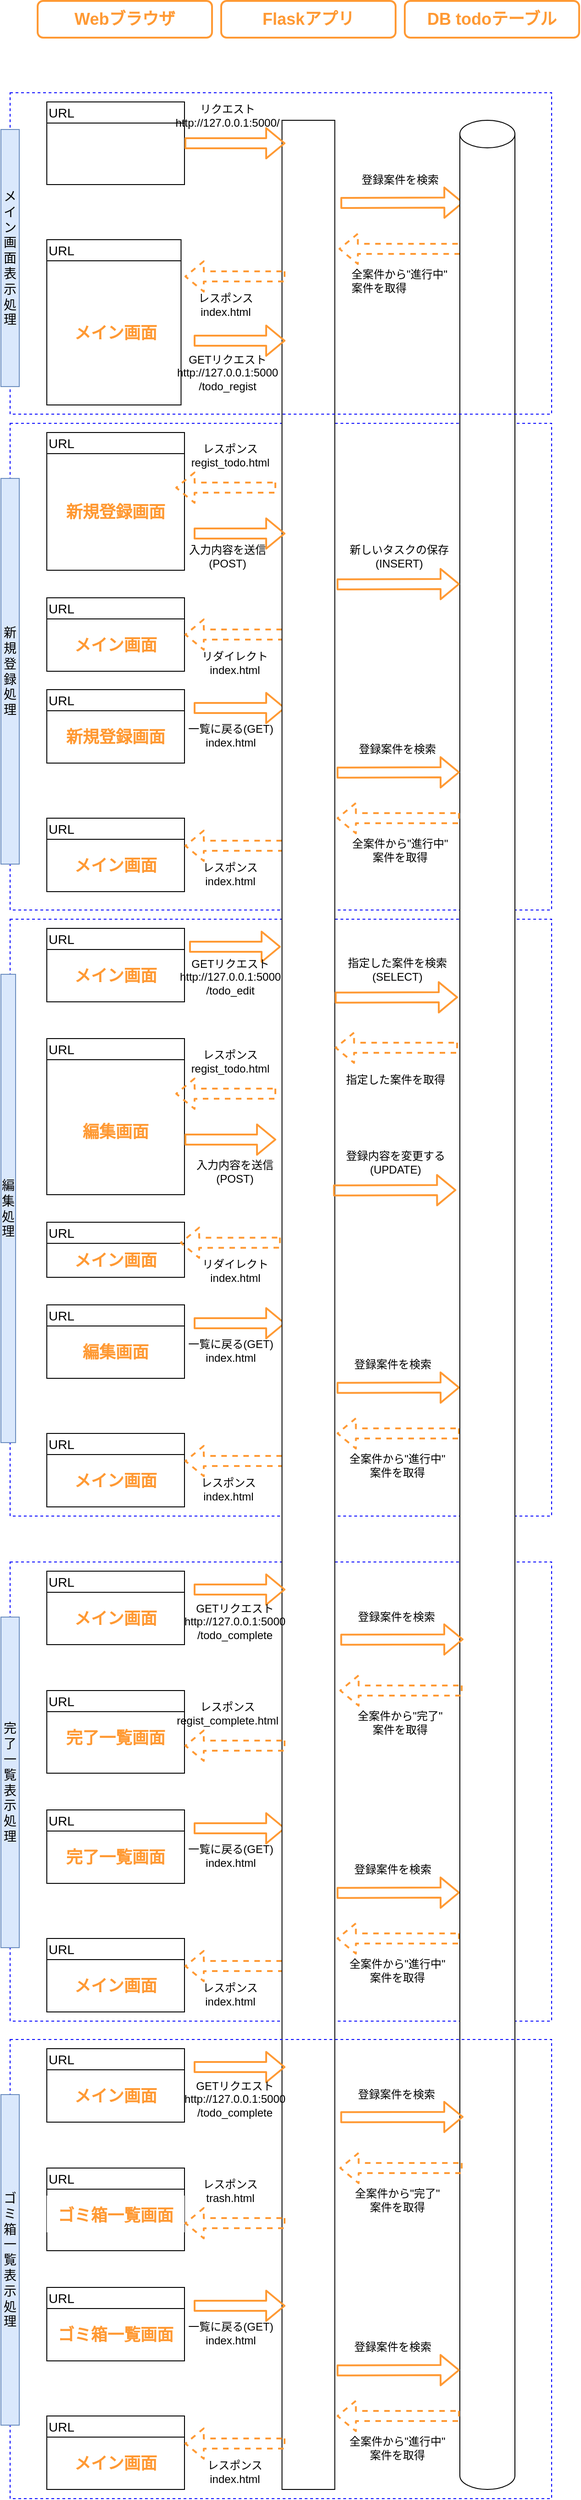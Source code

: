 <mxfile>
    <diagram id="ekXSIbV9yLnhJNAscS5V" name="ページ1">
        <mxGraphModel dx="1659" dy="563" grid="1" gridSize="10" guides="1" tooltips="1" connect="1" arrows="1" fold="1" page="1" pageScale="1" pageWidth="827" pageHeight="1169" math="0" shadow="0">
            <root>
                <mxCell id="0"/>
                <mxCell id="118" value="枠線専用レイヤー" style="" parent="0"/>
                <mxCell id="178" value="" style="group;strokeColor=#0000FF;dashed=1;container=0;" parent="118" vertex="1" connectable="0">
                    <mxGeometry x="-40" y="1020" width="590" height="650" as="geometry"/>
                </mxCell>
                <mxCell id="124" value="" style="rounded=0;whiteSpace=wrap;html=1;dashed=1;fillColor=none;strokeColor=#0000FF;" parent="118" vertex="1">
                    <mxGeometry x="-40" y="1720" width="590" height="500" as="geometry"/>
                </mxCell>
                <mxCell id="122" value="&lt;span style=&quot;font-weight: normal;&quot;&gt;&lt;font style=&quot;font-size: 14px;&quot;&gt;URL&lt;/font&gt;&lt;/span&gt;" style="swimlane;whiteSpace=wrap;html=1;align=left;" parent="118" vertex="1">
                    <mxGeometry y="1350" width="150" height="60" as="geometry"/>
                </mxCell>
                <mxCell id="123" value="メイン画面" style="text;align=center;verticalAlign=middle;resizable=0;points=[];autosize=1;strokeColor=none;fillColor=none;fontSize=18;fontColor=#FF9933;fontStyle=1" parent="122" vertex="1">
                    <mxGeometry x="20" y="20" width="110" height="40" as="geometry"/>
                </mxCell>
                <mxCell id="127" value="&lt;span style=&quot;font-weight: normal;&quot;&gt;&lt;font style=&quot;font-size: 14px;&quot;&gt;URL&lt;/font&gt;&lt;/span&gt;" style="swimlane;whiteSpace=wrap;html=1;align=left;" parent="118" vertex="1">
                    <mxGeometry y="670" width="150" height="80" as="geometry"/>
                </mxCell>
                <mxCell id="128" value="メイン画面" style="text;align=center;verticalAlign=middle;resizable=0;points=[];autosize=1;strokeColor=none;fillColor=none;fontSize=18;fontColor=#FF9933;fontStyle=1" parent="127" vertex="1">
                    <mxGeometry x="20" y="30" width="110" height="40" as="geometry"/>
                </mxCell>
                <mxCell id="136" value="" style="shape=flexArrow;endArrow=classic;html=1;exitX=1;exitY=0.5;exitDx=0;exitDy=0;strokeColor=#FF9933;strokeWidth=2;entryX=-0.033;entryY=0.233;entryDx=0;entryDy=0;entryPerimeter=0;" parent="118" edge="1">
                    <mxGeometry width="50" height="50" relative="1" as="geometry">
                        <mxPoint x="319.84" y="240" as="sourcePoint"/>
                        <mxPoint x="454.11" y="239.61" as="targetPoint"/>
                    </mxGeometry>
                </mxCell>
                <mxCell id="137" value="登録案件を検索" style="text;html=1;align=center;verticalAlign=middle;whiteSpace=wrap;rounded=0;" parent="118" vertex="1">
                    <mxGeometry x="340" y="200" width="90" height="30" as="geometry"/>
                </mxCell>
                <mxCell id="138" value="全案件から&quot;進行中&quot;&lt;div&gt;案件を取得&lt;/div&gt;" style="text;html=1;align=left;verticalAlign=middle;whiteSpace=wrap;rounded=0;" parent="118" vertex="1">
                    <mxGeometry x="330" y="310" width="120" height="30" as="geometry"/>
                </mxCell>
                <mxCell id="140" value="" style="shape=flexArrow;endArrow=classic;html=1;exitX=1;exitY=0.5;exitDx=0;exitDy=0;strokeColor=#FF9933;strokeWidth=2;entryX=-0.033;entryY=0.233;entryDx=0;entryDy=0;entryPerimeter=0;dashed=1;" parent="118" edge="1">
                    <mxGeometry width="50" height="50" relative="1" as="geometry">
                        <mxPoint x="452.13" y="290" as="sourcePoint"/>
                        <mxPoint x="317.88" y="290" as="targetPoint"/>
                    </mxGeometry>
                </mxCell>
                <mxCell id="146" value="" style="group" parent="118" vertex="1" connectable="0">
                    <mxGeometry x="150" y="710" width="109.988" height="45.59" as="geometry"/>
                </mxCell>
                <mxCell id="147" value="" style="shape=flexArrow;endArrow=classic;html=1;strokeColor=#FF9933;strokeWidth=2;entryX=-0.033;entryY=0.233;entryDx=0;entryDy=0;entryPerimeter=0;dashed=1;exitX=0.065;exitY=0.328;exitDx=0;exitDy=0;exitPerimeter=0;" parent="146" edge="1">
                    <mxGeometry width="50" height="50" relative="1" as="geometry">
                        <mxPoint x="109.988" as="sourcePoint"/>
                        <mxPoint y="0.08" as="targetPoint"/>
                    </mxGeometry>
                </mxCell>
                <mxCell id="148" value="リダイレクト&lt;br&gt;&lt;div&gt;&lt;div&gt;index.html&lt;/div&gt;&lt;/div&gt;" style="text;html=1;align=center;verticalAlign=middle;whiteSpace=wrap;rounded=0;" parent="146" vertex="1">
                    <mxGeometry x="15" y="15.59" width="79.99" height="30" as="geometry"/>
                </mxCell>
                <mxCell id="149" value="" style="group" parent="118" vertex="1" connectable="0">
                    <mxGeometry y="770" width="260" height="220" as="geometry"/>
                </mxCell>
                <mxCell id="129" value="&lt;span style=&quot;font-weight: normal;&quot;&gt;&lt;font style=&quot;font-size: 14px;&quot;&gt;URL&lt;/font&gt;&lt;/span&gt;" style="swimlane;whiteSpace=wrap;html=1;align=left;" parent="149" vertex="1">
                    <mxGeometry width="150" height="80" as="geometry"/>
                </mxCell>
                <mxCell id="130" value="新規登録画面" style="text;align=center;verticalAlign=middle;resizable=0;points=[];autosize=1;strokeColor=none;fillColor=none;fontSize=18;fontColor=#FF9933;fontStyle=1" parent="129" vertex="1">
                    <mxGeometry x="10" y="30" width="130" height="40" as="geometry"/>
                </mxCell>
                <mxCell id="54" value="" style="shape=flexArrow;endArrow=classic;html=1;exitX=1;exitY=0.5;exitDx=0;exitDy=0;strokeColor=#FF9933;strokeWidth=2;" parent="149" edge="1">
                    <mxGeometry width="50" height="50" relative="1" as="geometry">
                        <mxPoint x="160" y="20" as="sourcePoint"/>
                        <mxPoint x="260" y="20" as="targetPoint"/>
                    </mxGeometry>
                </mxCell>
                <mxCell id="135" value="一覧に戻る(GET)&lt;div&gt;index.html&lt;/div&gt;" style="text;html=1;align=center;verticalAlign=middle;resizable=0;points=[];autosize=1;strokeColor=none;fillColor=none;" parent="149" vertex="1">
                    <mxGeometry x="140" y="30" width="120" height="40" as="geometry"/>
                </mxCell>
                <mxCell id="142" value="&lt;span style=&quot;font-weight: normal;&quot;&gt;&lt;font style=&quot;font-size: 14px;&quot;&gt;URL&lt;/font&gt;&lt;/span&gt;" style="swimlane;whiteSpace=wrap;html=1;align=left;" parent="149" vertex="1">
                    <mxGeometry y="140" width="150" height="80" as="geometry"/>
                </mxCell>
                <mxCell id="143" value="メイン画面" style="text;align=center;verticalAlign=middle;resizable=0;points=[];autosize=1;strokeColor=none;fillColor=none;fontSize=18;fontColor=#FF9933;fontStyle=1" parent="142" vertex="1">
                    <mxGeometry x="20" y="30" width="110" height="40" as="geometry"/>
                </mxCell>
                <mxCell id="17" value="" style="shape=flexArrow;endArrow=classic;html=1;strokeColor=#FF9933;strokeWidth=2;entryX=-0.033;entryY=0.233;entryDx=0;entryDy=0;entryPerimeter=0;dashed=1;exitX=0.065;exitY=0.328;exitDx=0;exitDy=0;exitPerimeter=0;" parent="149" edge="1">
                    <mxGeometry width="50" height="50" relative="1" as="geometry">
                        <mxPoint x="259.988" y="170" as="sourcePoint"/>
                        <mxPoint x="150" y="170.08" as="targetPoint"/>
                    </mxGeometry>
                </mxCell>
                <mxCell id="158" value="" style="shape=flexArrow;endArrow=classic;html=1;exitX=1;exitY=0.5;exitDx=0;exitDy=0;strokeColor=#FF9933;strokeWidth=2;entryX=-0.033;entryY=0.233;entryDx=0;entryDy=0;entryPerimeter=0;" parent="118" edge="1">
                    <mxGeometry width="50" height="50" relative="1" as="geometry">
                        <mxPoint x="315.73" y="2080.39" as="sourcePoint"/>
                        <mxPoint x="450" y="2080" as="targetPoint"/>
                    </mxGeometry>
                </mxCell>
                <mxCell id="159" value="" style="shape=flexArrow;endArrow=classic;html=1;exitX=1;exitY=0.5;exitDx=0;exitDy=0;strokeColor=#FF9933;strokeWidth=2;entryX=-0.033;entryY=0.233;entryDx=0;entryDy=0;entryPerimeter=0;dashed=1;" parent="118" edge="1">
                    <mxGeometry width="50" height="50" relative="1" as="geometry">
                        <mxPoint x="450" y="2130" as="sourcePoint"/>
                        <mxPoint x="315.75" y="2130" as="targetPoint"/>
                    </mxGeometry>
                </mxCell>
                <mxCell id="160" value="登録案件を検索" style="text;html=1;align=center;verticalAlign=middle;whiteSpace=wrap;rounded=0;" parent="118" vertex="1">
                    <mxGeometry x="331.98" y="2040" width="90" height="30" as="geometry"/>
                </mxCell>
                <mxCell id="161" value="全案件から&quot;進行中&quot;&lt;div&gt;案件を取得&lt;/div&gt;" style="text;html=1;align=center;verticalAlign=middle;whiteSpace=wrap;rounded=0;" parent="118" vertex="1">
                    <mxGeometry x="321.88" y="2150" width="120" height="30" as="geometry"/>
                </mxCell>
                <mxCell id="162" value="" style="group" parent="118" vertex="1" connectable="0">
                    <mxGeometry x="145.01" y="2160" width="109.988" height="45.59" as="geometry"/>
                </mxCell>
                <mxCell id="163" value="レスポンス&lt;div&gt;&lt;div&gt;index.html&lt;/div&gt;&lt;/div&gt;" style="text;html=1;align=center;verticalAlign=middle;whiteSpace=wrap;rounded=0;" parent="162" vertex="1">
                    <mxGeometry x="15" y="15.59" width="79.99" height="30" as="geometry"/>
                </mxCell>
                <mxCell id="164" value="" style="group" parent="118" vertex="1" connectable="0">
                    <mxGeometry y="1440" width="260" height="220" as="geometry"/>
                </mxCell>
                <mxCell id="165" value="&lt;span style=&quot;font-weight: normal;&quot;&gt;&lt;font style=&quot;font-size: 14px;&quot;&gt;URL&lt;/font&gt;&lt;/span&gt;" style="swimlane;whiteSpace=wrap;html=1;align=left;" parent="164" vertex="1">
                    <mxGeometry width="150" height="80" as="geometry"/>
                </mxCell>
                <mxCell id="166" value="編集画面" style="text;align=center;verticalAlign=middle;resizable=0;points=[];autosize=1;strokeColor=none;fillColor=none;fontSize=18;fontColor=#FF9933;fontStyle=1" parent="165" vertex="1">
                    <mxGeometry x="25" y="30" width="100" height="40" as="geometry"/>
                </mxCell>
                <mxCell id="167" value="" style="shape=flexArrow;endArrow=classic;html=1;exitX=1;exitY=0.5;exitDx=0;exitDy=0;strokeColor=#FF9933;strokeWidth=2;" parent="164" edge="1">
                    <mxGeometry width="50" height="50" relative="1" as="geometry">
                        <mxPoint x="160" y="20" as="sourcePoint"/>
                        <mxPoint x="260" y="20" as="targetPoint"/>
                    </mxGeometry>
                </mxCell>
                <mxCell id="168" value="一覧に戻る(GET)&lt;div&gt;index.html&lt;/div&gt;" style="text;html=1;align=center;verticalAlign=middle;resizable=0;points=[];autosize=1;strokeColor=none;fillColor=none;" parent="164" vertex="1">
                    <mxGeometry x="140" y="30" width="120" height="40" as="geometry"/>
                </mxCell>
                <mxCell id="169" value="&lt;span style=&quot;font-weight: normal;&quot;&gt;&lt;font style=&quot;font-size: 14px;&quot;&gt;URL&lt;/font&gt;&lt;/span&gt;" style="swimlane;whiteSpace=wrap;html=1;align=left;" parent="164" vertex="1">
                    <mxGeometry y="140" width="150" height="80" as="geometry"/>
                </mxCell>
                <mxCell id="170" value="メイン画面" style="text;align=center;verticalAlign=middle;resizable=0;points=[];autosize=1;strokeColor=none;fillColor=none;fontSize=18;fontColor=#FF9933;fontStyle=1" parent="169" vertex="1">
                    <mxGeometry x="20" y="30" width="110" height="40" as="geometry"/>
                </mxCell>
                <mxCell id="171" value="" style="shape=flexArrow;endArrow=classic;html=1;strokeColor=#FF9933;strokeWidth=2;entryX=-0.033;entryY=0.233;entryDx=0;entryDy=0;entryPerimeter=0;dashed=1;exitX=0.065;exitY=0.328;exitDx=0;exitDy=0;exitPerimeter=0;" parent="164" edge="1">
                    <mxGeometry width="50" height="50" relative="1" as="geometry">
                        <mxPoint x="259.988" y="170" as="sourcePoint"/>
                        <mxPoint x="150" y="170.08" as="targetPoint"/>
                    </mxGeometry>
                </mxCell>
                <mxCell id="172" value="" style="shape=flexArrow;endArrow=classic;html=1;exitX=1;exitY=0.5;exitDx=0;exitDy=0;strokeColor=#FF9933;strokeWidth=2;entryX=-0.033;entryY=0.233;entryDx=0;entryDy=0;entryPerimeter=0;" parent="118" edge="1">
                    <mxGeometry width="50" height="50" relative="1" as="geometry">
                        <mxPoint x="315.73" y="1530.39" as="sourcePoint"/>
                        <mxPoint x="450" y="1530" as="targetPoint"/>
                    </mxGeometry>
                </mxCell>
                <mxCell id="173" value="" style="shape=flexArrow;endArrow=classic;html=1;exitX=1;exitY=0.5;exitDx=0;exitDy=0;strokeColor=#FF9933;strokeWidth=2;entryX=-0.033;entryY=0.233;entryDx=0;entryDy=0;entryPerimeter=0;dashed=1;" parent="118" edge="1">
                    <mxGeometry width="50" height="50" relative="1" as="geometry">
                        <mxPoint x="450" y="1580" as="sourcePoint"/>
                        <mxPoint x="315.75" y="1580" as="targetPoint"/>
                    </mxGeometry>
                </mxCell>
                <mxCell id="174" value="登録案件を検索" style="text;html=1;align=center;verticalAlign=middle;whiteSpace=wrap;rounded=0;" parent="118" vertex="1">
                    <mxGeometry x="331.98" y="1490" width="90" height="30" as="geometry"/>
                </mxCell>
                <mxCell id="175" value="全案件から&quot;進行中&quot;&lt;div&gt;案件を取得&lt;/div&gt;" style="text;html=1;align=center;verticalAlign=middle;whiteSpace=wrap;rounded=0;" parent="118" vertex="1">
                    <mxGeometry x="321.88" y="1600" width="120" height="30" as="geometry"/>
                </mxCell>
                <mxCell id="176" value="" style="group" parent="118" vertex="1" connectable="0">
                    <mxGeometry x="142.5" y="1610" width="109.988" height="45.59" as="geometry"/>
                </mxCell>
                <mxCell id="177" value="レスポンス&lt;div&gt;&lt;div&gt;index.html&lt;/div&gt;&lt;/div&gt;" style="text;html=1;align=center;verticalAlign=middle;whiteSpace=wrap;rounded=0;" parent="176" vertex="1">
                    <mxGeometry x="15" y="15.59" width="79.99" height="30" as="geometry"/>
                </mxCell>
                <mxCell id="151" value="&lt;span style=&quot;font-weight: normal;&quot;&gt;&lt;font style=&quot;font-size: 14px;&quot;&gt;URL&lt;/font&gt;&lt;/span&gt;" style="swimlane;whiteSpace=wrap;html=1;align=left;" parent="118" vertex="1">
                    <mxGeometry y="1990" width="150" height="80" as="geometry"/>
                </mxCell>
                <mxCell id="152" value="完了一覧画面" style="text;align=center;verticalAlign=middle;resizable=0;points=[];autosize=1;strokeColor=none;fillColor=none;fontSize=18;fontColor=#FF9933;fontStyle=1" parent="151" vertex="1">
                    <mxGeometry x="10" y="30" width="130" height="40" as="geometry"/>
                </mxCell>
                <mxCell id="153" value="" style="shape=flexArrow;endArrow=classic;html=1;exitX=1;exitY=0.5;exitDx=0;exitDy=0;strokeColor=#FF9933;strokeWidth=2;" parent="118" edge="1">
                    <mxGeometry width="50" height="50" relative="1" as="geometry">
                        <mxPoint x="160" y="2010" as="sourcePoint"/>
                        <mxPoint x="260" y="2010" as="targetPoint"/>
                    </mxGeometry>
                </mxCell>
                <mxCell id="154" value="一覧に戻る(GET)&lt;div&gt;index.html&lt;/div&gt;" style="text;html=1;align=center;verticalAlign=middle;resizable=0;points=[];autosize=1;strokeColor=none;fillColor=none;" parent="118" vertex="1">
                    <mxGeometry x="140" y="2020" width="120" height="40" as="geometry"/>
                </mxCell>
                <mxCell id="155" value="&lt;span style=&quot;font-weight: normal;&quot;&gt;&lt;font style=&quot;font-size: 14px;&quot;&gt;URL&lt;/font&gt;&lt;/span&gt;" style="swimlane;whiteSpace=wrap;html=1;align=left;" parent="118" vertex="1">
                    <mxGeometry y="2130" width="150" height="80" as="geometry"/>
                </mxCell>
                <mxCell id="156" value="メイン画面" style="text;align=center;verticalAlign=middle;resizable=0;points=[];autosize=1;strokeColor=none;fillColor=none;fontSize=18;fontColor=#FF9933;fontStyle=1" parent="155" vertex="1">
                    <mxGeometry x="20" y="30" width="110" height="40" as="geometry"/>
                </mxCell>
                <mxCell id="157" value="" style="shape=flexArrow;endArrow=classic;html=1;strokeColor=#FF9933;strokeWidth=2;entryX=-0.033;entryY=0.233;entryDx=0;entryDy=0;entryPerimeter=0;dashed=1;exitX=0.065;exitY=0.328;exitDx=0;exitDy=0;exitPerimeter=0;" parent="118" edge="1">
                    <mxGeometry width="50" height="50" relative="1" as="geometry">
                        <mxPoint x="259.988" y="2160" as="sourcePoint"/>
                        <mxPoint x="150" y="2160.08" as="targetPoint"/>
                    </mxGeometry>
                </mxCell>
                <mxCell id="179" value="&lt;span style=&quot;font-weight: normal;&quot;&gt;&lt;font style=&quot;font-size: 14px;&quot;&gt;URL&lt;/font&gt;&lt;/span&gt;" style="swimlane;whiteSpace=wrap;html=1;align=left;" parent="118" vertex="1">
                    <mxGeometry y="1730" width="150" height="80" as="geometry"/>
                </mxCell>
                <mxCell id="180" value="メイン画面" style="text;align=center;verticalAlign=middle;resizable=0;points=[];autosize=1;strokeColor=none;fillColor=none;fontSize=18;fontColor=#FF9933;fontStyle=1" parent="179" vertex="1">
                    <mxGeometry x="20" y="30" width="110" height="40" as="geometry"/>
                </mxCell>
                <mxCell id="112" value="" style="rounded=0;whiteSpace=wrap;html=1;dashed=1;fillColor=none;strokeColor=#0000FF;" parent="118" vertex="1">
                    <mxGeometry x="-40" y="480" width="590" height="530" as="geometry"/>
                </mxCell>
                <mxCell id="2" value="Webブラウザ" style="rounded=1;whiteSpace=wrap;strokeColor=#FF9933;strokeWidth=2;fontStyle=1;fontSize=18;fontColor=#FF9933;" parent="118" vertex="1">
                    <mxGeometry x="-10" y="20" width="190" height="40" as="geometry"/>
                </mxCell>
                <mxCell id="3" value="Flaskアプリ" style="rounded=1;whiteSpace=wrap;strokeColor=#FF9933;strokeWidth=2;fontSize=18;fontStyle=1;fontColor=#FF9933;" parent="118" vertex="1">
                    <mxGeometry x="190" y="20" width="190" height="40" as="geometry"/>
                </mxCell>
                <mxCell id="4" value="DB todoテーブル" style="rounded=1;whiteSpace=wrap;strokeColor=#FF9933;strokeWidth=2;fontStyle=1;fontSize=18;fontColor=#FF9933;" parent="118" vertex="1">
                    <mxGeometry x="390" y="20" width="190" height="40" as="geometry"/>
                </mxCell>
                <mxCell id="7" value="&lt;font style=&quot;font-size: 14px; font-weight: normal;&quot;&gt;URL&lt;/font&gt;" style="swimlane;whiteSpace=wrap;html=1;align=left;" parent="118" vertex="1">
                    <mxGeometry y="130" width="150" height="90" as="geometry"/>
                </mxCell>
                <mxCell id="9" value="" style="rounded=0;whiteSpace=wrap;html=1;" parent="118" vertex="1">
                    <mxGeometry x="256.25" y="150" width="57.5" height="2580" as="geometry"/>
                </mxCell>
                <mxCell id="10" value="" style="shape=flexArrow;endArrow=classic;html=1;exitX=1;exitY=0.5;exitDx=0;exitDy=0;strokeColor=#FF9933;strokeWidth=2;" parent="118" source="7" edge="1">
                    <mxGeometry width="50" height="50" relative="1" as="geometry">
                        <mxPoint x="230" y="180" as="sourcePoint"/>
                        <mxPoint x="260" y="175" as="targetPoint"/>
                    </mxGeometry>
                </mxCell>
                <mxCell id="14" value="" style="shape=cylinder3;whiteSpace=wrap;html=1;boundedLbl=1;backgroundOutline=1;size=15;" parent="118" vertex="1">
                    <mxGeometry x="450" y="150" width="60" height="2580" as="geometry"/>
                </mxCell>
                <mxCell id="15" value="" style="shape=flexArrow;endArrow=classic;html=1;exitX=1;exitY=0.5;exitDx=0;exitDy=0;strokeColor=#FF9933;strokeWidth=2;entryX=-0.033;entryY=0.233;entryDx=0;entryDy=0;entryPerimeter=0;" parent="118" edge="1">
                    <mxGeometry width="50" height="50" relative="1" as="geometry">
                        <mxPoint x="315.73" y="860.39" as="sourcePoint"/>
                        <mxPoint x="450" y="860.0" as="targetPoint"/>
                    </mxGeometry>
                </mxCell>
                <mxCell id="16" value="" style="shape=flexArrow;endArrow=classic;html=1;exitX=1;exitY=0.5;exitDx=0;exitDy=0;strokeColor=#FF9933;strokeWidth=2;entryX=-0.033;entryY=0.233;entryDx=0;entryDy=0;entryPerimeter=0;dashed=1;" parent="118" edge="1">
                    <mxGeometry width="50" height="50" relative="1" as="geometry">
                        <mxPoint x="450" y="910" as="sourcePoint"/>
                        <mxPoint x="315.75" y="910" as="targetPoint"/>
                    </mxGeometry>
                </mxCell>
                <mxCell id="18" value="&lt;font&gt;リクエスト&lt;/font&gt;&lt;div&gt;&lt;font&gt;http://127.0.0.1:5000/&lt;/font&gt;&lt;/div&gt;" style="text;html=1;align=center;verticalAlign=middle;whiteSpace=wrap;rounded=0;" parent="118" vertex="1">
                    <mxGeometry x="137.49" y="130" width="120" height="30" as="geometry"/>
                </mxCell>
                <mxCell id="19" value="登録案件を検索" style="text;html=1;align=center;verticalAlign=middle;whiteSpace=wrap;rounded=0;" parent="118" vertex="1">
                    <mxGeometry x="336.87" y="820" width="90" height="30" as="geometry"/>
                </mxCell>
                <mxCell id="21" value="全案件から&quot;進行中&quot;&lt;div&gt;案件を取得&lt;/div&gt;" style="text;html=1;align=center;verticalAlign=middle;whiteSpace=wrap;rounded=0;" parent="118" vertex="1">
                    <mxGeometry x="325" y="930" width="120" height="30" as="geometry"/>
                </mxCell>
                <mxCell id="33" value="" style="shape=flexArrow;endArrow=classic;html=1;exitX=1;exitY=0.5;exitDx=0;exitDy=0;strokeColor=#FF9933;strokeWidth=2;" parent="118" edge="1">
                    <mxGeometry width="50" height="50" relative="1" as="geometry">
                        <mxPoint x="160" y="390" as="sourcePoint"/>
                        <mxPoint x="260" y="390" as="targetPoint"/>
                    </mxGeometry>
                </mxCell>
                <mxCell id="34" value="&lt;font&gt;GETリクエスト&lt;/font&gt;&lt;div&gt;&lt;font&gt;http://127.0.0.1:5000&lt;/font&gt;&lt;/div&gt;&lt;div&gt;&lt;font&gt;/todo_regist&lt;/font&gt;&lt;/div&gt;" style="text;html=1;align=center;verticalAlign=middle;whiteSpace=wrap;rounded=0;" parent="118" vertex="1">
                    <mxGeometry x="137.49" y="410" width="120" height="30" as="geometry"/>
                </mxCell>
                <mxCell id="60" value="" style="group" parent="118" vertex="1" connectable="0">
                    <mxGeometry x="315.73" y="610" width="136.25" height="45.39" as="geometry"/>
                </mxCell>
                <mxCell id="58" value="" style="shape=flexArrow;endArrow=classic;html=1;exitX=1;exitY=0.5;exitDx=0;exitDy=0;strokeColor=#FF9933;strokeWidth=2;entryX=-0.033;entryY=0.233;entryDx=0;entryDy=0;entryPerimeter=0;" parent="60" edge="1">
                    <mxGeometry width="50" height="50" relative="1" as="geometry">
                        <mxPoint y="45.39" as="sourcePoint"/>
                        <mxPoint x="134.27" y="45.0" as="targetPoint"/>
                    </mxGeometry>
                </mxCell>
                <mxCell id="59" value="新しいタスクの保存(INSERT)" style="text;html=1;align=center;verticalAlign=middle;whiteSpace=wrap;rounded=0;" parent="60" vertex="1">
                    <mxGeometry x="8.13" width="120" height="30" as="geometry"/>
                </mxCell>
                <mxCell id="61" value="" style="group" parent="118" vertex="1" connectable="0">
                    <mxGeometry x="145.01" y="940" width="109.988" height="45.59" as="geometry"/>
                </mxCell>
                <mxCell id="22" value="レスポンス&lt;div&gt;&lt;div&gt;index.html&lt;/div&gt;&lt;/div&gt;" style="text;html=1;align=center;verticalAlign=middle;whiteSpace=wrap;rounded=0;" parent="61" vertex="1">
                    <mxGeometry x="15" y="15.59" width="79.99" height="30" as="geometry"/>
                </mxCell>
                <mxCell id="62" value="" style="group" parent="118" vertex="1" connectable="0">
                    <mxGeometry x="150" y="320.0" width="109.988" height="45.59" as="geometry"/>
                </mxCell>
                <mxCell id="63" value="" style="shape=flexArrow;endArrow=classic;html=1;strokeColor=#FF9933;strokeWidth=2;entryX=-0.033;entryY=0.233;entryDx=0;entryDy=0;entryPerimeter=0;dashed=1;exitX=0.065;exitY=0.328;exitDx=0;exitDy=0;exitPerimeter=0;" parent="62" edge="1">
                    <mxGeometry width="50" height="50" relative="1" as="geometry">
                        <mxPoint x="109.988" as="sourcePoint"/>
                        <mxPoint y="0.08" as="targetPoint"/>
                    </mxGeometry>
                </mxCell>
                <mxCell id="64" value="レスポンス&lt;div&gt;index.html&lt;/div&gt;" style="text;html=1;align=center;verticalAlign=middle;whiteSpace=wrap;rounded=0;" parent="62" vertex="1">
                    <mxGeometry x="10.0" y="15.59" width="70" height="30" as="geometry"/>
                </mxCell>
                <mxCell id="65" value="&lt;span style=&quot;font-weight: normal;&quot;&gt;&lt;font style=&quot;font-size: 14px;&quot;&gt;URL&lt;/font&gt;&lt;/span&gt;" style="swimlane;whiteSpace=wrap;html=1;align=left;" parent="118" vertex="1">
                    <mxGeometry y="1030" width="150" height="80" as="geometry"/>
                </mxCell>
                <mxCell id="66" value="メイン画面" style="text;align=center;verticalAlign=middle;resizable=0;points=[];autosize=1;strokeColor=none;fillColor=none;fontSize=18;fontColor=#FF9933;fontStyle=1" parent="65" vertex="1">
                    <mxGeometry x="20" y="30" width="110" height="40" as="geometry"/>
                </mxCell>
                <mxCell id="69" value="" style="shape=flexArrow;endArrow=classic;html=1;exitX=1;exitY=0.5;exitDx=0;exitDy=0;strokeColor=#FF9933;strokeWidth=2;" parent="118" edge="1">
                    <mxGeometry width="50" height="50" relative="1" as="geometry">
                        <mxPoint x="154.99" y="1050" as="sourcePoint"/>
                        <mxPoint x="254.99" y="1050" as="targetPoint"/>
                    </mxGeometry>
                </mxCell>
                <mxCell id="70" value="&lt;font&gt;GETリクエスト&lt;/font&gt;&lt;div&gt;&lt;font&gt;http://127.0.0.1:5000&lt;/font&gt;&lt;/div&gt;&lt;div&gt;&lt;font&gt;/todo_edit&lt;/font&gt;&lt;/div&gt;" style="text;html=1;align=center;verticalAlign=middle;whiteSpace=wrap;rounded=0;" parent="118" vertex="1">
                    <mxGeometry x="140" y="1067.69" width="120" height="30" as="geometry"/>
                </mxCell>
                <mxCell id="72" value="" style="group" parent="118" vertex="1" connectable="0">
                    <mxGeometry x="313.75" y="1060" width="136.25" height="45.39" as="geometry"/>
                </mxCell>
                <mxCell id="73" value="" style="shape=flexArrow;endArrow=classic;html=1;exitX=1;exitY=0.5;exitDx=0;exitDy=0;strokeColor=#FF9933;strokeWidth=2;entryX=-0.033;entryY=0.233;entryDx=0;entryDy=0;entryPerimeter=0;" parent="72" edge="1">
                    <mxGeometry width="50" height="50" relative="1" as="geometry">
                        <mxPoint y="45.39" as="sourcePoint"/>
                        <mxPoint x="134.27" y="45.0" as="targetPoint"/>
                    </mxGeometry>
                </mxCell>
                <mxCell id="74" value="&lt;div&gt;指定した案件を検索(SELECT)&lt;/div&gt;" style="text;html=1;align=center;verticalAlign=middle;whiteSpace=wrap;rounded=0;" parent="72" vertex="1">
                    <mxGeometry x="8.13" width="120" height="30" as="geometry"/>
                </mxCell>
                <mxCell id="75" value="" style="shape=flexArrow;endArrow=classic;html=1;exitX=1;exitY=0.5;exitDx=0;exitDy=0;strokeColor=#FF9933;strokeWidth=2;entryX=-0.033;entryY=0.233;entryDx=0;entryDy=0;entryPerimeter=0;dashed=1;" parent="118" edge="1">
                    <mxGeometry width="50" height="50" relative="1" as="geometry">
                        <mxPoint x="448" y="1160" as="sourcePoint"/>
                        <mxPoint x="313.75" y="1160" as="targetPoint"/>
                    </mxGeometry>
                </mxCell>
                <mxCell id="76" value="&lt;span style=&quot;background-color: transparent;&quot;&gt;指定した案件を取得&lt;/span&gt;" style="text;html=1;align=center;verticalAlign=middle;whiteSpace=wrap;rounded=0;" parent="118" vertex="1">
                    <mxGeometry x="320" y="1180" width="120" height="30" as="geometry"/>
                </mxCell>
                <mxCell id="85" value="" style="shape=flexArrow;endArrow=classic;html=1;strokeColor=#FF9933;strokeWidth=2;entryX=-0.033;entryY=0.233;entryDx=0;entryDy=0;entryPerimeter=0;dashed=1;exitX=0.065;exitY=0.328;exitDx=0;exitDy=0;exitPerimeter=0;" parent="118" edge="1">
                    <mxGeometry width="50" height="50" relative="1" as="geometry">
                        <mxPoint x="254.988" y="1372.3" as="sourcePoint"/>
                        <mxPoint x="145" y="1372.38" as="targetPoint"/>
                    </mxGeometry>
                </mxCell>
                <mxCell id="86" value="リダイレクト&lt;br&gt;&lt;div&gt;index.html&lt;/div&gt;" style="text;html=1;align=center;verticalAlign=middle;whiteSpace=wrap;rounded=0;" parent="118" vertex="1">
                    <mxGeometry x="167.5" y="1387.89" width="74.99" height="30" as="geometry"/>
                </mxCell>
                <mxCell id="89" value="" style="shape=flexArrow;endArrow=classic;html=1;exitX=1;exitY=0.5;exitDx=0;exitDy=0;strokeColor=#FF9933;strokeWidth=2;" parent="118" edge="1">
                    <mxGeometry width="50" height="50" relative="1" as="geometry">
                        <mxPoint x="159.99" y="1750" as="sourcePoint"/>
                        <mxPoint x="259.99" y="1750" as="targetPoint"/>
                    </mxGeometry>
                </mxCell>
                <mxCell id="90" value="&lt;font&gt;GETリクエスト&lt;/font&gt;&lt;div&gt;&lt;font&gt;http://127.0.0.1:5000&lt;/font&gt;&lt;/div&gt;&lt;div&gt;&lt;font&gt;/todo_complete&lt;/font&gt;&lt;/div&gt;" style="text;html=1;align=center;verticalAlign=middle;whiteSpace=wrap;rounded=0;" parent="118" vertex="1">
                    <mxGeometry x="144.99" y="1770" width="120" height="30" as="geometry"/>
                </mxCell>
                <mxCell id="91" value="" style="shape=flexArrow;endArrow=classic;html=1;exitX=1;exitY=0.5;exitDx=0;exitDy=0;strokeColor=#FF9933;strokeWidth=2;entryX=-0.033;entryY=0.233;entryDx=0;entryDy=0;entryPerimeter=0;" parent="118" edge="1">
                    <mxGeometry width="50" height="50" relative="1" as="geometry">
                        <mxPoint x="319.74" y="1804.67" as="sourcePoint"/>
                        <mxPoint x="454.01" y="1804.28" as="targetPoint"/>
                    </mxGeometry>
                </mxCell>
                <mxCell id="92" value="登録案件を検索" style="text;html=1;align=center;verticalAlign=middle;whiteSpace=wrap;rounded=0;" parent="118" vertex="1">
                    <mxGeometry x="335.99" y="1764.67" width="90" height="30" as="geometry"/>
                </mxCell>
                <mxCell id="93" value="" style="shape=flexArrow;endArrow=classic;html=1;exitX=1;exitY=0.5;exitDx=0;exitDy=0;strokeColor=#FF9933;strokeWidth=2;entryX=-0.033;entryY=0.233;entryDx=0;entryDy=0;entryPerimeter=0;dashed=1;" parent="118" edge="1">
                    <mxGeometry width="50" height="50" relative="1" as="geometry">
                        <mxPoint x="453" y="1860" as="sourcePoint"/>
                        <mxPoint x="318.75" y="1860" as="targetPoint"/>
                    </mxGeometry>
                </mxCell>
                <mxCell id="94" value="全案件から&quot;完了&quot;&lt;div&gt;案件を取得&lt;/div&gt;" style="text;html=1;align=center;verticalAlign=middle;whiteSpace=wrap;rounded=0;" parent="118" vertex="1">
                    <mxGeometry x="325" y="1880" width="120" height="30" as="geometry"/>
                </mxCell>
                <mxCell id="113" value="&lt;font style=&quot;font-size: 14px;&quot;&gt;新規登録処理&lt;/font&gt;" style="rounded=0;whiteSpace=wrap;html=1;fillColor=#dae8fc;strokeColor=#6c8ebf;" parent="118" vertex="1">
                    <mxGeometry x="-50" y="540" width="20" height="420" as="geometry"/>
                </mxCell>
                <mxCell id="116" value="&lt;font style=&quot;font-size: 14px;&quot;&gt;完了一覧表示処理&lt;/font&gt;" style="rounded=0;whiteSpace=wrap;html=1;fillColor=#dae8fc;strokeColor=#6c8ebf;" parent="118" vertex="1">
                    <mxGeometry x="-50" y="1780" width="20" height="360" as="geometry"/>
                </mxCell>
                <mxCell id="29" value="&lt;span style=&quot;font-weight: normal;&quot;&gt;&lt;font style=&quot;font-size: 14px;&quot;&gt;URL&lt;/font&gt;&lt;/span&gt;" style="swimlane;whiteSpace=wrap;html=1;align=left;" parent="118" vertex="1">
                    <mxGeometry y="280" width="146.25" height="180" as="geometry"/>
                </mxCell>
                <mxCell id="30" value="メイン画面" style="text;align=center;verticalAlign=middle;resizable=0;points=[];autosize=1;strokeColor=none;fillColor=none;fontSize=18;fontColor=#FF9933;fontStyle=1" parent="29" vertex="1">
                    <mxGeometry x="20" y="80" width="110" height="40" as="geometry"/>
                </mxCell>
                <mxCell id="49" value="&lt;span style=&quot;font-weight: normal;&quot;&gt;&lt;font style=&quot;font-size: 14px;&quot;&gt;URL&lt;/font&gt;&lt;/span&gt;" style="swimlane;whiteSpace=wrap;html=1;align=left;container=0;" parent="118" vertex="1">
                    <mxGeometry y="1860" width="150.002" height="90" as="geometry"/>
                </mxCell>
                <mxCell id="50" value="完了一覧画面" style="text;align=center;verticalAlign=middle;resizable=0;points=[];autosize=1;fillColor=default;fontColor=#FF9933;fontSize=18;fontStyle=1" parent="49" vertex="1">
                    <mxGeometry x="10.0" y="30" width="130" height="40" as="geometry"/>
                </mxCell>
                <mxCell id="51" value="" style="shape=flexArrow;endArrow=classic;html=1;strokeColor=#FF9933;strokeWidth=2;entryX=-0.033;entryY=0.233;entryDx=0;entryDy=0;entryPerimeter=0;dashed=1;exitX=0.065;exitY=0.328;exitDx=0;exitDy=0;exitPerimeter=0;" parent="118" edge="1">
                    <mxGeometry width="50" height="50" relative="1" as="geometry">
                        <mxPoint x="259.99" y="1920" as="sourcePoint"/>
                        <mxPoint x="150.001" y="1920.08" as="targetPoint"/>
                    </mxGeometry>
                </mxCell>
                <mxCell id="52" value="レスポンス&lt;div&gt;regist_complete&lt;span style=&quot;background-color: transparent;&quot;&gt;.html&lt;/span&gt;&lt;/div&gt;" style="text;html=1;align=center;verticalAlign=middle;whiteSpace=wrap;rounded=0;" parent="118" vertex="1">
                    <mxGeometry x="162.492" y="1870" width="70.001" height="30" as="geometry"/>
                </mxCell>
                <mxCell id="115" value="&lt;font style=&quot;font-size: 14px;&quot;&gt;編集処理&lt;/font&gt;" style="rounded=0;whiteSpace=wrap;html=1;fillColor=#dae8fc;strokeColor=#6c8ebf;" parent="118" vertex="1">
                    <mxGeometry x="-50" y="1080" width="16" height="510.01" as="geometry"/>
                </mxCell>
                <mxCell id="193" value="" style="rounded=0;whiteSpace=wrap;html=1;dashed=1;fillColor=none;strokeColor=#0000FF;" vertex="1" parent="118">
                    <mxGeometry x="-40" y="2240" width="590" height="500" as="geometry"/>
                </mxCell>
                <mxCell id="194" value="" style="shape=flexArrow;endArrow=classic;html=1;exitX=1;exitY=0.5;exitDx=0;exitDy=0;strokeColor=#FF9933;strokeWidth=2;entryX=-0.033;entryY=0.233;entryDx=0;entryDy=0;entryPerimeter=0;" edge="1" parent="118">
                    <mxGeometry width="50" height="50" relative="1" as="geometry">
                        <mxPoint x="315.73" y="2600.39" as="sourcePoint"/>
                        <mxPoint x="450" y="2600" as="targetPoint"/>
                    </mxGeometry>
                </mxCell>
                <mxCell id="195" value="" style="shape=flexArrow;endArrow=classic;html=1;exitX=1;exitY=0.5;exitDx=0;exitDy=0;strokeColor=#FF9933;strokeWidth=2;entryX=-0.033;entryY=0.233;entryDx=0;entryDy=0;entryPerimeter=0;dashed=1;" edge="1" parent="118">
                    <mxGeometry width="50" height="50" relative="1" as="geometry">
                        <mxPoint x="450" y="2650" as="sourcePoint"/>
                        <mxPoint x="315.75" y="2650" as="targetPoint"/>
                    </mxGeometry>
                </mxCell>
                <mxCell id="196" value="登録案件を検索" style="text;html=1;align=center;verticalAlign=middle;whiteSpace=wrap;rounded=0;" vertex="1" parent="118">
                    <mxGeometry x="331.98" y="2560" width="90" height="30" as="geometry"/>
                </mxCell>
                <mxCell id="197" value="全案件から&quot;進行中&quot;&lt;div&gt;案件を取得&lt;/div&gt;" style="text;html=1;align=center;verticalAlign=middle;whiteSpace=wrap;rounded=0;" vertex="1" parent="118">
                    <mxGeometry x="321.88" y="2670" width="120" height="30" as="geometry"/>
                </mxCell>
                <mxCell id="198" value="" style="group" vertex="1" connectable="0" parent="118">
                    <mxGeometry x="150" y="2680" width="109.988" height="45.59" as="geometry"/>
                </mxCell>
                <mxCell id="199" value="レスポンス&lt;div&gt;&lt;div&gt;index.html&lt;/div&gt;&lt;/div&gt;" style="text;html=1;align=center;verticalAlign=middle;whiteSpace=wrap;rounded=0;" vertex="1" parent="198">
                    <mxGeometry x="15" y="15.59" width="79.99" height="30" as="geometry"/>
                </mxCell>
                <mxCell id="200" value="&lt;span style=&quot;font-weight: normal;&quot;&gt;&lt;font style=&quot;font-size: 14px;&quot;&gt;URL&lt;/font&gt;&lt;/span&gt;" style="swimlane;whiteSpace=wrap;html=1;align=left;" vertex="1" parent="118">
                    <mxGeometry y="2510" width="150" height="80" as="geometry"/>
                </mxCell>
                <mxCell id="201" value="ゴミ箱一覧画面" style="text;align=center;verticalAlign=middle;resizable=0;points=[];autosize=1;strokeColor=none;fillColor=none;fontSize=18;fontColor=#FF9933;fontStyle=1" vertex="1" parent="200">
                    <mxGeometry y="30" width="150" height="40" as="geometry"/>
                </mxCell>
                <mxCell id="202" value="" style="shape=flexArrow;endArrow=classic;html=1;exitX=1;exitY=0.5;exitDx=0;exitDy=0;strokeColor=#FF9933;strokeWidth=2;" edge="1" parent="118">
                    <mxGeometry width="50" height="50" relative="1" as="geometry">
                        <mxPoint x="160" y="2530" as="sourcePoint"/>
                        <mxPoint x="260" y="2530" as="targetPoint"/>
                    </mxGeometry>
                </mxCell>
                <mxCell id="203" value="一覧に戻る(GET)&lt;div&gt;index.html&lt;/div&gt;" style="text;html=1;align=center;verticalAlign=middle;resizable=0;points=[];autosize=1;strokeColor=none;fillColor=none;" vertex="1" parent="118">
                    <mxGeometry x="140" y="2540" width="120" height="40" as="geometry"/>
                </mxCell>
                <mxCell id="204" value="&lt;span style=&quot;font-weight: normal;&quot;&gt;&lt;font style=&quot;font-size: 14px;&quot;&gt;URL&lt;/font&gt;&lt;/span&gt;" style="swimlane;whiteSpace=wrap;html=1;align=left;" vertex="1" parent="118">
                    <mxGeometry y="2650" width="150" height="80" as="geometry"/>
                </mxCell>
                <mxCell id="205" value="メイン画面" style="text;align=center;verticalAlign=middle;resizable=0;points=[];autosize=1;strokeColor=none;fillColor=none;fontSize=18;fontColor=#FF9933;fontStyle=1" vertex="1" parent="204">
                    <mxGeometry x="20" y="30" width="110" height="40" as="geometry"/>
                </mxCell>
                <mxCell id="206" value="" style="shape=flexArrow;endArrow=classic;html=1;strokeColor=#FF9933;strokeWidth=2;entryX=-0.033;entryY=0.233;entryDx=0;entryDy=0;entryPerimeter=0;dashed=1;exitX=0.065;exitY=0.328;exitDx=0;exitDy=0;exitPerimeter=0;" edge="1" parent="118">
                    <mxGeometry width="50" height="50" relative="1" as="geometry">
                        <mxPoint x="259.988" y="2680" as="sourcePoint"/>
                        <mxPoint x="150" y="2680.08" as="targetPoint"/>
                    </mxGeometry>
                </mxCell>
                <mxCell id="207" value="&lt;span style=&quot;font-weight: normal;&quot;&gt;&lt;font style=&quot;font-size: 14px;&quot;&gt;URL&lt;/font&gt;&lt;/span&gt;" style="swimlane;whiteSpace=wrap;html=1;align=left;" vertex="1" parent="118">
                    <mxGeometry y="2250" width="150" height="80" as="geometry"/>
                </mxCell>
                <mxCell id="208" value="メイン画面" style="text;align=center;verticalAlign=middle;resizable=0;points=[];autosize=1;strokeColor=none;fillColor=none;fontSize=18;fontColor=#FF9933;fontStyle=1" vertex="1" parent="207">
                    <mxGeometry x="20" y="30" width="110" height="40" as="geometry"/>
                </mxCell>
                <mxCell id="209" value="" style="shape=flexArrow;endArrow=classic;html=1;exitX=1;exitY=0.5;exitDx=0;exitDy=0;strokeColor=#FF9933;strokeWidth=2;" edge="1" parent="118">
                    <mxGeometry width="50" height="50" relative="1" as="geometry">
                        <mxPoint x="159.99" y="2270" as="sourcePoint"/>
                        <mxPoint x="259.99" y="2270" as="targetPoint"/>
                    </mxGeometry>
                </mxCell>
                <mxCell id="210" value="&lt;font&gt;GETリクエスト&lt;/font&gt;&lt;div&gt;&lt;font&gt;http://127.0.0.1:5000&lt;/font&gt;&lt;/div&gt;&lt;div&gt;&lt;font&gt;/todo_complete&lt;/font&gt;&lt;/div&gt;" style="text;html=1;align=center;verticalAlign=middle;whiteSpace=wrap;rounded=0;" vertex="1" parent="118">
                    <mxGeometry x="144.99" y="2290" width="120" height="30" as="geometry"/>
                </mxCell>
                <mxCell id="211" value="" style="shape=flexArrow;endArrow=classic;html=1;exitX=1;exitY=0.5;exitDx=0;exitDy=0;strokeColor=#FF9933;strokeWidth=2;entryX=-0.033;entryY=0.233;entryDx=0;entryDy=0;entryPerimeter=0;" edge="1" parent="118">
                    <mxGeometry width="50" height="50" relative="1" as="geometry">
                        <mxPoint x="319.74" y="2324.67" as="sourcePoint"/>
                        <mxPoint x="454.01" y="2324.28" as="targetPoint"/>
                    </mxGeometry>
                </mxCell>
                <mxCell id="212" value="登録案件を検索" style="text;html=1;align=center;verticalAlign=middle;whiteSpace=wrap;rounded=0;" vertex="1" parent="118">
                    <mxGeometry x="335.99" y="2284.67" width="90" height="30" as="geometry"/>
                </mxCell>
                <mxCell id="213" value="" style="shape=flexArrow;endArrow=classic;html=1;exitX=1;exitY=0.5;exitDx=0;exitDy=0;strokeColor=#FF9933;strokeWidth=2;entryX=-0.033;entryY=0.233;entryDx=0;entryDy=0;entryPerimeter=0;dashed=1;" edge="1" parent="118">
                    <mxGeometry width="50" height="50" relative="1" as="geometry">
                        <mxPoint x="453" y="2380" as="sourcePoint"/>
                        <mxPoint x="318.75" y="2380" as="targetPoint"/>
                    </mxGeometry>
                </mxCell>
                <mxCell id="214" value="全案件から&quot;完了&quot;&lt;div&gt;案件を取得&lt;/div&gt;" style="text;html=1;align=center;verticalAlign=middle;whiteSpace=wrap;rounded=0;" vertex="1" parent="118">
                    <mxGeometry x="321.88" y="2400" width="120" height="30" as="geometry"/>
                </mxCell>
                <mxCell id="215" value="&lt;span style=&quot;font-weight: normal;&quot;&gt;&lt;font style=&quot;font-size: 14px;&quot;&gt;URL&lt;/font&gt;&lt;/span&gt;" style="swimlane;whiteSpace=wrap;html=1;align=left;container=0;" vertex="1" parent="118">
                    <mxGeometry y="2380" width="150.002" height="90" as="geometry"/>
                </mxCell>
                <mxCell id="216" value="ゴミ箱一覧画面" style="text;align=center;verticalAlign=middle;resizable=0;points=[];autosize=1;fillColor=default;fontColor=#FF9933;fontSize=18;fontStyle=1" vertex="1" parent="215">
                    <mxGeometry x="0.0" y="30" width="150" height="40" as="geometry"/>
                </mxCell>
                <mxCell id="217" value="" style="shape=flexArrow;endArrow=classic;html=1;strokeColor=#FF9933;strokeWidth=2;entryX=-0.033;entryY=0.233;entryDx=0;entryDy=0;entryPerimeter=0;dashed=1;exitX=0.065;exitY=0.328;exitDx=0;exitDy=0;exitPerimeter=0;" edge="1" parent="118">
                    <mxGeometry width="50" height="50" relative="1" as="geometry">
                        <mxPoint x="259.99" y="2440" as="sourcePoint"/>
                        <mxPoint x="150.001" y="2440.08" as="targetPoint"/>
                    </mxGeometry>
                </mxCell>
                <mxCell id="218" value="レスポンス&lt;div&gt;&lt;span style=&quot;background-color: transparent;&quot;&gt;trash.html&lt;/span&gt;&lt;/div&gt;" style="text;html=1;align=center;verticalAlign=middle;whiteSpace=wrap;rounded=0;" vertex="1" parent="118">
                    <mxGeometry x="165.002" y="2390" width="70.001" height="30" as="geometry"/>
                </mxCell>
                <mxCell id="41" value="&lt;span style=&quot;font-weight: normal;&quot;&gt;&lt;font style=&quot;font-size: 14px;&quot;&gt;URL&lt;/font&gt;&lt;/span&gt;" style="swimlane;whiteSpace=wrap;html=1;align=left;" parent="118" vertex="1">
                    <mxGeometry x="-0.01" y="1150" width="150" height="170" as="geometry"/>
                </mxCell>
                <mxCell id="42" value="編集画面" style="text;align=center;verticalAlign=middle;resizable=0;points=[];autosize=1;fillColor=default;fontColor=#FF9933;fontSize=18;fontStyle=1" parent="41" vertex="1">
                    <mxGeometry x="25.0" y="80" width="100" height="40" as="geometry"/>
                </mxCell>
                <mxCell id="43" value="" style="shape=flexArrow;endArrow=classic;html=1;strokeColor=#FF9933;strokeWidth=2;entryX=-0.033;entryY=0.233;entryDx=0;entryDy=0;entryPerimeter=0;dashed=1;exitX=0.065;exitY=0.328;exitDx=0;exitDy=0;exitPerimeter=0;" parent="118" edge="1">
                    <mxGeometry width="50" height="50" relative="1" as="geometry">
                        <mxPoint x="249.99" y="1210" as="sourcePoint"/>
                        <mxPoint x="140.001" y="1210.08" as="targetPoint"/>
                    </mxGeometry>
                </mxCell>
                <mxCell id="44" value="レスポンス&lt;div&gt;regist_todo.html&lt;/div&gt;" style="text;html=1;align=center;verticalAlign=middle;whiteSpace=wrap;rounded=0;" parent="118" vertex="1">
                    <mxGeometry x="164.992" y="1160" width="70.001" height="30" as="geometry"/>
                </mxCell>
                <mxCell id="78" value="" style="shape=flexArrow;endArrow=classic;html=1;exitX=1;exitY=0.5;exitDx=0;exitDy=0;strokeColor=#FF9933;strokeWidth=2;" parent="118" edge="1">
                    <mxGeometry width="50" height="50" relative="1" as="geometry">
                        <mxPoint x="149.99" y="1260" as="sourcePoint"/>
                        <mxPoint x="249.99" y="1260" as="targetPoint"/>
                    </mxGeometry>
                </mxCell>
                <mxCell id="79" value="&lt;font&gt;入力内容を送信(POST)&lt;/font&gt;" style="text;html=1;align=center;verticalAlign=middle;whiteSpace=wrap;rounded=0;" parent="118" vertex="1">
                    <mxGeometry x="144.99" y="1280" width="120" height="30" as="geometry"/>
                </mxCell>
                <mxCell id="31" value="&lt;span style=&quot;font-weight: normal;&quot;&gt;&lt;font style=&quot;font-size: 14px;&quot;&gt;URL&lt;/font&gt;&lt;/span&gt;" style="swimlane;whiteSpace=wrap;html=1;align=left;" parent="118" vertex="1">
                    <mxGeometry x="-0.01" y="490" width="150" height="150" as="geometry"/>
                </mxCell>
                <mxCell id="32" value="新規登録画面" style="text;align=center;verticalAlign=middle;resizable=0;points=[];autosize=1;strokeColor=none;fillColor=none;fontStyle=1;fontSize=18;fontColor=#FF9933;" parent="31" vertex="1">
                    <mxGeometry x="10" y="65" width="130" height="40" as="geometry"/>
                </mxCell>
                <mxCell id="35" value="" style="shape=flexArrow;endArrow=classic;html=1;strokeColor=#FF9933;strokeWidth=2;entryX=-0.033;entryY=0.233;entryDx=0;entryDy=0;entryPerimeter=0;dashed=1;exitX=0.065;exitY=0.328;exitDx=0;exitDy=0;exitPerimeter=0;" parent="118" edge="1">
                    <mxGeometry width="50" height="50" relative="1" as="geometry">
                        <mxPoint x="249.988" y="550" as="sourcePoint"/>
                        <mxPoint x="140" y="550.08" as="targetPoint"/>
                    </mxGeometry>
                </mxCell>
                <mxCell id="36" value="レスポンス&lt;div&gt;regist_todo.html&lt;/div&gt;" style="text;html=1;align=center;verticalAlign=middle;whiteSpace=wrap;rounded=0;" parent="118" vertex="1">
                    <mxGeometry x="165" y="500" width="70" height="30" as="geometry"/>
                </mxCell>
                <mxCell id="57" value="&lt;font&gt;入力内容を送信(POST)&lt;/font&gt;" style="text;html=1;align=center;verticalAlign=middle;whiteSpace=wrap;rounded=0;" parent="118" vertex="1">
                    <mxGeometry x="137.49" y="610" width="120" height="30" as="geometry"/>
                </mxCell>
                <mxCell id="134" value="" style="shape=flexArrow;endArrow=classic;html=1;exitX=1;exitY=0.5;exitDx=0;exitDy=0;strokeColor=#FF9933;strokeWidth=2;" parent="118" edge="1">
                    <mxGeometry width="50" height="50" relative="1" as="geometry">
                        <mxPoint x="159.99" y="600" as="sourcePoint"/>
                        <mxPoint x="259.99" y="600" as="targetPoint"/>
                    </mxGeometry>
                </mxCell>
                <mxCell id="83" value="" style="group" parent="118" vertex="1" connectable="0">
                    <mxGeometry x="311.88" y="1270" width="136.25" height="45.39" as="geometry"/>
                </mxCell>
                <mxCell id="81" value="" style="shape=flexArrow;endArrow=classic;html=1;exitX=1;exitY=0.5;exitDx=0;exitDy=0;strokeColor=#FF9933;strokeWidth=2;entryX=-0.033;entryY=0.233;entryDx=0;entryDy=0;entryPerimeter=0;" parent="83" edge="1">
                    <mxGeometry width="50" height="50" relative="1" as="geometry">
                        <mxPoint y="45.39" as="sourcePoint"/>
                        <mxPoint x="134.27" y="45.0" as="targetPoint"/>
                    </mxGeometry>
                </mxCell>
                <mxCell id="82" value="登録内容を変更する(UPDATE)" style="text;html=1;align=center;verticalAlign=middle;whiteSpace=wrap;rounded=0;" parent="83" vertex="1">
                    <mxGeometry x="8.13" width="120" height="30" as="geometry"/>
                </mxCell>
                <mxCell id="220" value="&lt;font style=&quot;font-size: 14px;&quot;&gt;ゴミ箱一覧表示処理&lt;/font&gt;" style="rounded=0;whiteSpace=wrap;html=1;fillColor=#dae8fc;strokeColor=#6c8ebf;" vertex="1" parent="118">
                    <mxGeometry x="-50" y="2300" width="20" height="360" as="geometry"/>
                </mxCell>
                <mxCell id="1" parent="0"/>
                <mxCell id="191" value="" style="rounded=0;whiteSpace=wrap;html=1;dashed=1;fillColor=none;strokeColor=#0000FF;" parent="1" vertex="1">
                    <mxGeometry x="-40" y="120" width="590" height="350" as="geometry"/>
                </mxCell>
                <mxCell id="192" value="&lt;font style=&quot;font-size: 14px;&quot;&gt;メイン画面表示処理&lt;/font&gt;" style="rounded=0;whiteSpace=wrap;html=1;fillColor=#dae8fc;strokeColor=#6c8ebf;" parent="1" vertex="1">
                    <mxGeometry x="-50" y="160" width="20" height="280" as="geometry"/>
                </mxCell>
            </root>
        </mxGraphModel>
    </diagram>
</mxfile>